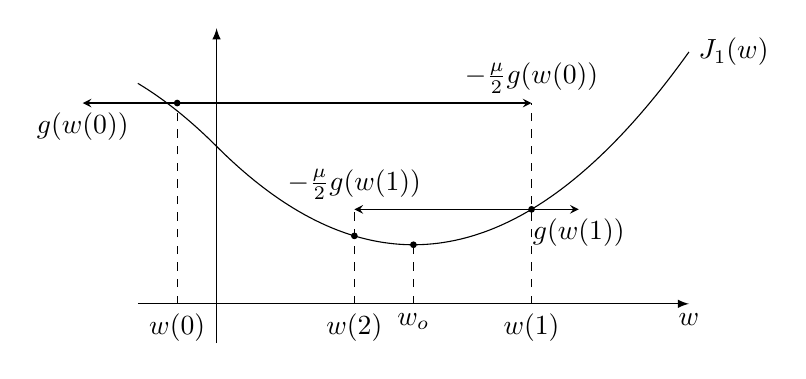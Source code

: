 \begin{tikzpicture}
  %axes
  \begin{scope}[->,>=latex]
    \draw (-1,0) -- (6,0) node[below] {$w$};
    \draw (0,-0.5) -- (0,3.5);
  \end{scope}
  %cost function
  \draw[domain=-1:6,samples=100] plot (\x,{0.2*\x^2-1*\x+2}) node[right] {$J_1(w)$};
  %optimal filter
  \draw[dashed] (2.5,0) node[below] {$w_o$} -- (2.5,0.75);
  \filldraw  (2.5,0.75) circle (1pt);
  %gradients
  \begin{scope}[->,>=stealth]
    %w(0)
    \draw (-0.5,51/20) -- (-1.7,51/20) node[below] {$g(w(0))$};
    \draw (-0.5,51/20) -- (4,51/20) node[above] {$-\frac{\mu}{2}g(w(0))$};
    %w(1)
    \draw (4,1.2) -- (4.6,1.2) node[below] {$g(w(1))$};
    \draw (4,1.2) -- (1.75,1.2) node[above] {$-\frac{\mu}{2}g(w(1))$};
  \end{scope}
  % filter values
  %w(0)
  \draw[dashed] (-0.5,0) node[below] {$w(0)$} -- (-0.5,51/20);
  \filldraw  (-0.5,51/20) circle (1pt);
  %w(1)
  \draw[dashed] (4,0) node[below] {$w(1)$} -- (4,51/20);
  \filldraw  (4,1.2) circle (1pt);
  %w(2)
  \draw[dashed] (1.75,0) node[below] {$w(2)$} -- (1.75,1.2);
  \filldraw  (1.75,0.863) circle (1pt);
\end{tikzpicture}
